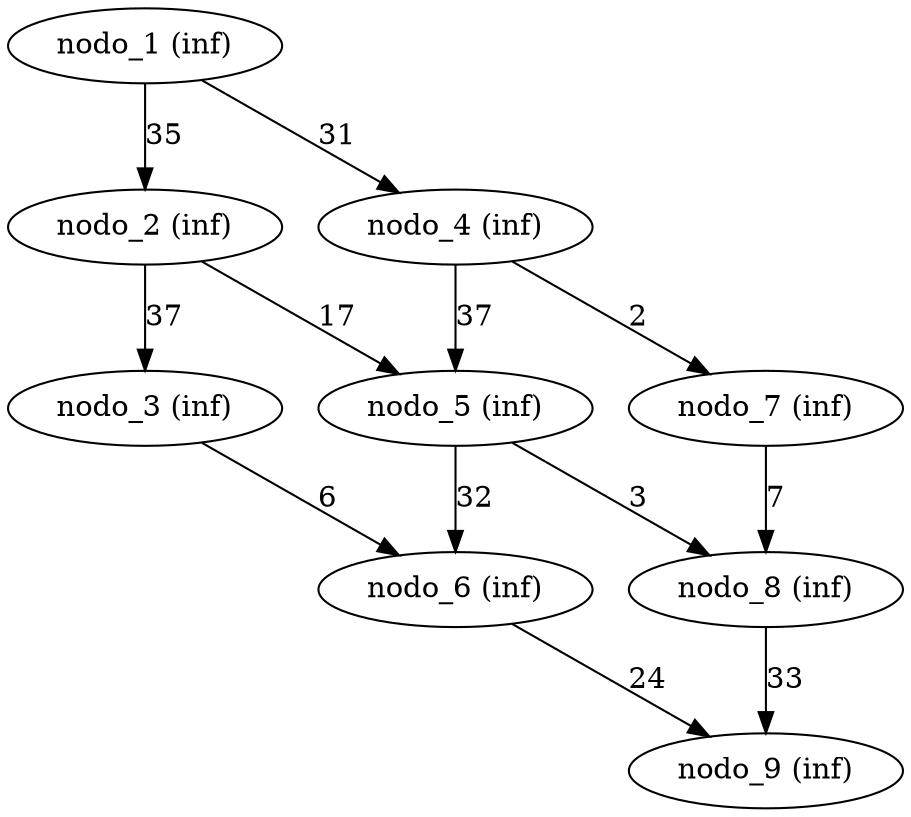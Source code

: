 digraph grafoMalla_m_3_n_3 {
"nodo_1 (inf)";
"nodo_2 (inf)";
"nodo_3 (inf)";
"nodo_4 (inf)";
"nodo_5 (inf)";
"nodo_6 (inf)";
"nodo_7 (inf)";
"nodo_8 (inf)";
"nodo_9 (inf)";
"nodo_1 (inf)" -> "nodo_2 (inf)" [label=35 weight=35];
"nodo_1 (inf)" -> "nodo_4 (inf)" [label=31 weight=31];
"nodo_2 (inf)" -> "nodo_3 (inf)" [label=37 weight=37];
"nodo_2 (inf)" -> "nodo_5 (inf)" [label=17 weight=17];
"nodo_3 (inf)" -> "nodo_6 (inf)" [label=6 weight=6];
"nodo_4 (inf)" -> "nodo_5 (inf)" [label=37 weight=37];
"nodo_4 (inf)" -> "nodo_7 (inf)" [label=2 weight=2];
"nodo_5 (inf)" -> "nodo_6 (inf)" [label=32 weight=32];
"nodo_5 (inf)" -> "nodo_8 (inf)" [label=3 weight=3];
"nodo_6 (inf)" -> "nodo_9 (inf)" [label=24 weight=24];
"nodo_7 (inf)" -> "nodo_8 (inf)" [label=7 weight=7];
"nodo_8 (inf)" -> "nodo_9 (inf)" [label=33 weight=33];
}